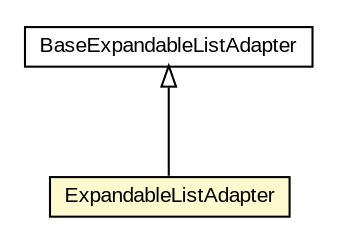 #!/usr/local/bin/dot
#
# Class diagram 
# Generated by UMLGraph version R5_6-24-gf6e263 (http://www.umlgraph.org/)
#

digraph G {
	edge [fontname="arial",fontsize=10,labelfontname="arial",labelfontsize=10];
	node [fontname="arial",fontsize=10,shape=plaintext];
	nodesep=0.25;
	ranksep=0.5;
	// org.osmdroid.samplefragments.ui.ExpandableListAdapter
	c91236 [label=<<table title="org.osmdroid.samplefragments.ui.ExpandableListAdapter" border="0" cellborder="1" cellspacing="0" cellpadding="2" port="p" bgcolor="lemonChiffon" href="./ExpandableListAdapter.html">
		<tr><td><table border="0" cellspacing="0" cellpadding="1">
<tr><td align="center" balign="center"> ExpandableListAdapter </td></tr>
		</table></td></tr>
		</table>>, URL="./ExpandableListAdapter.html", fontname="arial", fontcolor="black", fontsize=10.0];
	//org.osmdroid.samplefragments.ui.ExpandableListAdapter extends BaseExpandableListAdapter
	c91549:p -> c91236:p [dir=back,arrowtail=empty];
	// BaseExpandableListAdapter
	c91549[label=<<table title="BaseExpandableListAdapter" border="0" cellborder="1" cellspacing="0" cellpadding="2" port="p" href="http://java.sun.com/j2se/1.4.2/docs/api//BaseExpandableListAdapter.html">
		<tr><td><table border="0" cellspacing="0" cellpadding="1">
<tr><td align="center" balign="center"> BaseExpandableListAdapter </td></tr>
		</table></td></tr>
		</table>>, fontname="arial", fontcolor="black", fontsize=10.0];
}

